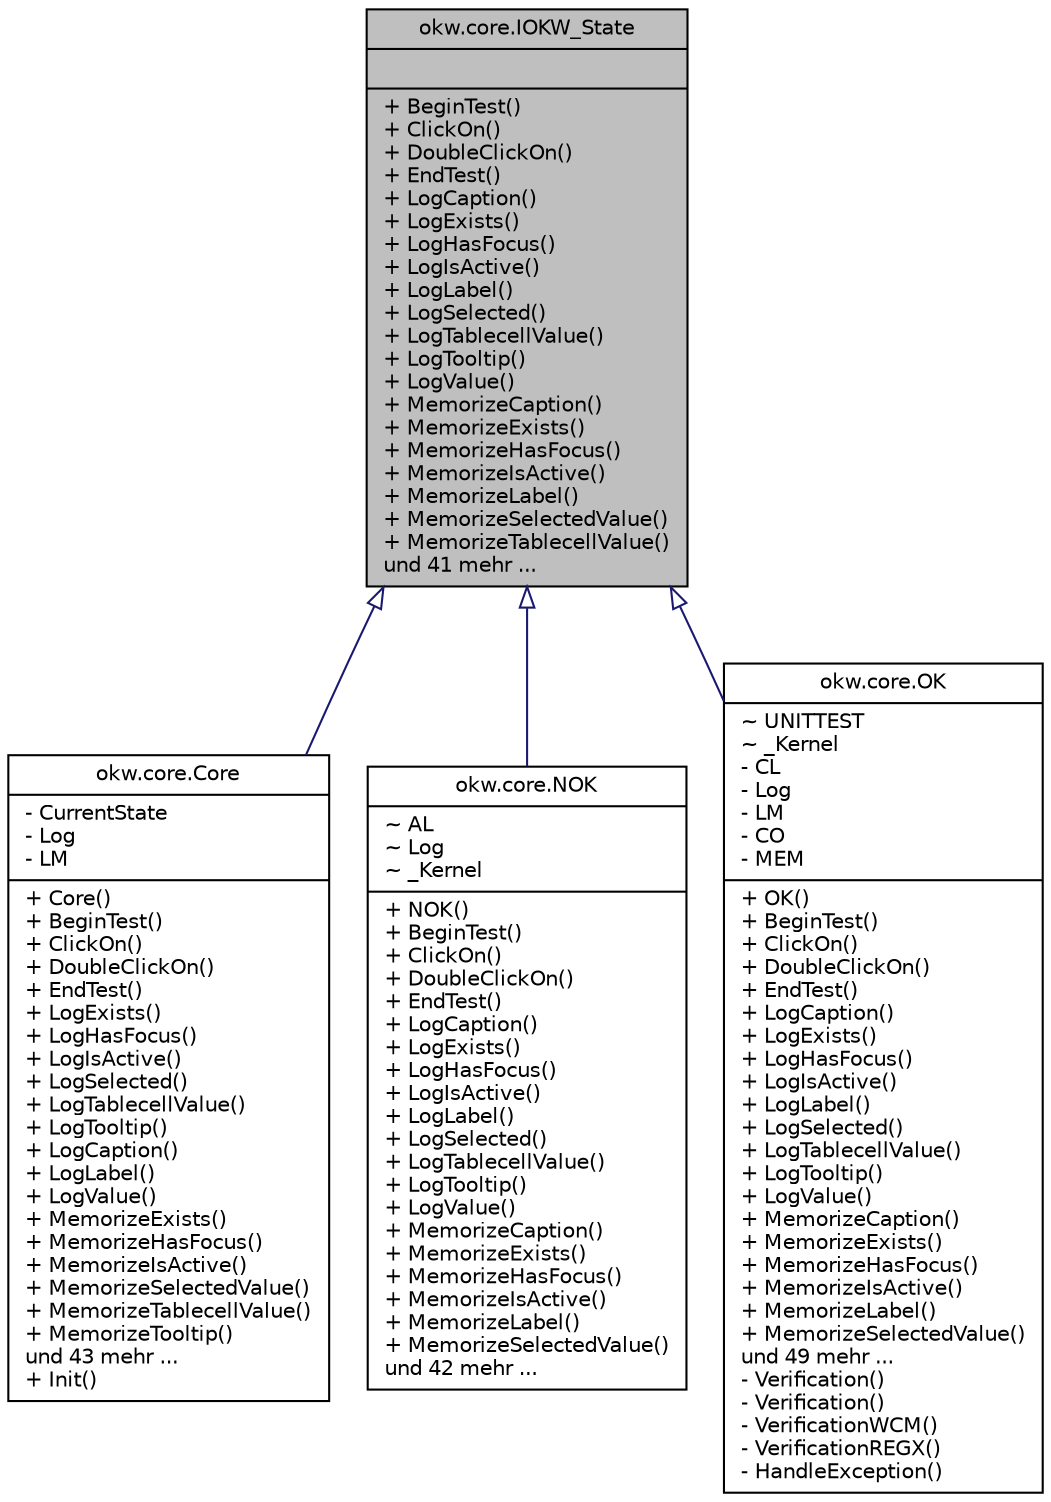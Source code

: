 digraph "okw.core.IOKW_State"
{
 // INTERACTIVE_SVG=YES
  edge [fontname="Helvetica",fontsize="10",labelfontname="Helvetica",labelfontsize="10"];
  node [fontname="Helvetica",fontsize="10",shape=record];
  Node0 [label="{okw.core.IOKW_State\n||+ BeginTest()\l+ ClickOn()\l+ DoubleClickOn()\l+ EndTest()\l+ LogCaption()\l+ LogExists()\l+ LogHasFocus()\l+ LogIsActive()\l+ LogLabel()\l+ LogSelected()\l+ LogTablecellValue()\l+ LogTooltip()\l+ LogValue()\l+ MemorizeCaption()\l+ MemorizeExists()\l+ MemorizeHasFocus()\l+ MemorizeIsActive()\l+ MemorizeLabel()\l+ MemorizeSelectedValue()\l+ MemorizeTablecellValue()\lund 41 mehr ...\l}",height=0.2,width=0.4,color="black", fillcolor="grey75", style="filled", fontcolor="black"];
  Node0 -> Node1 [dir="back",color="midnightblue",fontsize="10",style="solid",arrowtail="onormal",fontname="Helvetica"];
  Node1 [label="{okw.core.Core\n|- CurrentState\l- Log\l- LM\l|+ Core()\l+ BeginTest()\l+ ClickOn()\l+ DoubleClickOn()\l+ EndTest()\l+ LogExists()\l+ LogHasFocus()\l+ LogIsActive()\l+ LogSelected()\l+ LogTablecellValue()\l+ LogTooltip()\l+ LogCaption()\l+ LogLabel()\l+ LogValue()\l+ MemorizeExists()\l+ MemorizeHasFocus()\l+ MemorizeIsActive()\l+ MemorizeSelectedValue()\l+ MemorizeTablecellValue()\l+ MemorizeTooltip()\lund 43 mehr ...\l+ Init()\l}",height=0.2,width=0.4,color="black", fillcolor="white", style="filled",URL="$classokw_1_1core_1_1_core.html",tooltip="Hier Statediagram... "];
  Node0 -> Node2 [dir="back",color="midnightblue",fontsize="10",style="solid",arrowtail="onormal",fontname="Helvetica"];
  Node2 [label="{okw.core.NOK\n|~ AL\l~ Log\l~ _Kernel\l|+ NOK()\l+ BeginTest()\l+ ClickOn()\l+ DoubleClickOn()\l+ EndTest()\l+ LogCaption()\l+ LogExists()\l+ LogHasFocus()\l+ LogIsActive()\l+ LogLabel()\l+ LogSelected()\l+ LogTablecellValue()\l+ LogTooltip()\l+ LogValue()\l+ MemorizeCaption()\l+ MemorizeExists()\l+ MemorizeHasFocus()\l+ MemorizeIsActive()\l+ MemorizeLabel()\l+ MemorizeSelectedValue()\lund 42 mehr ...\l}",height=0.2,width=0.4,color="black", fillcolor="white", style="filled",URL="$classokw_1_1core_1_1_n_o_k.html",tooltip="Klasse NOK representiert den Core Zustand NOK im Ausführungs-Modus. "];
  Node0 -> Node3 [dir="back",color="midnightblue",fontsize="10",style="solid",arrowtail="onormal",fontname="Helvetica"];
  Node3 [label="{okw.core.OK\n|~ UNITTEST\l~ _Kernel\l- CL\l- Log\l- LM\l- CO\l- MEM\l|+ OK()\l+ BeginTest()\l+ ClickOn()\l+ DoubleClickOn()\l+ EndTest()\l+ LogCaption()\l+ LogExists()\l+ LogHasFocus()\l+ LogIsActive()\l+ LogLabel()\l+ LogSelected()\l+ LogTablecellValue()\l+ LogTooltip()\l+ LogValue()\l+ MemorizeCaption()\l+ MemorizeExists()\l+ MemorizeHasFocus()\l+ MemorizeIsActive()\l+ MemorizeLabel()\l+ MemorizeSelectedValue()\lund 49 mehr ...\l- Verification()\l- Verification()\l- VerificationWCM()\l- VerificationREGX()\l- HandleException()\l}",height=0.2,width=0.4,color="black", fillcolor="white", style="filled",URL="$classokw_1_1core_1_1_o_k.html",tooltip="Klasse OK representiert den Core Zustand OK. "];
}
